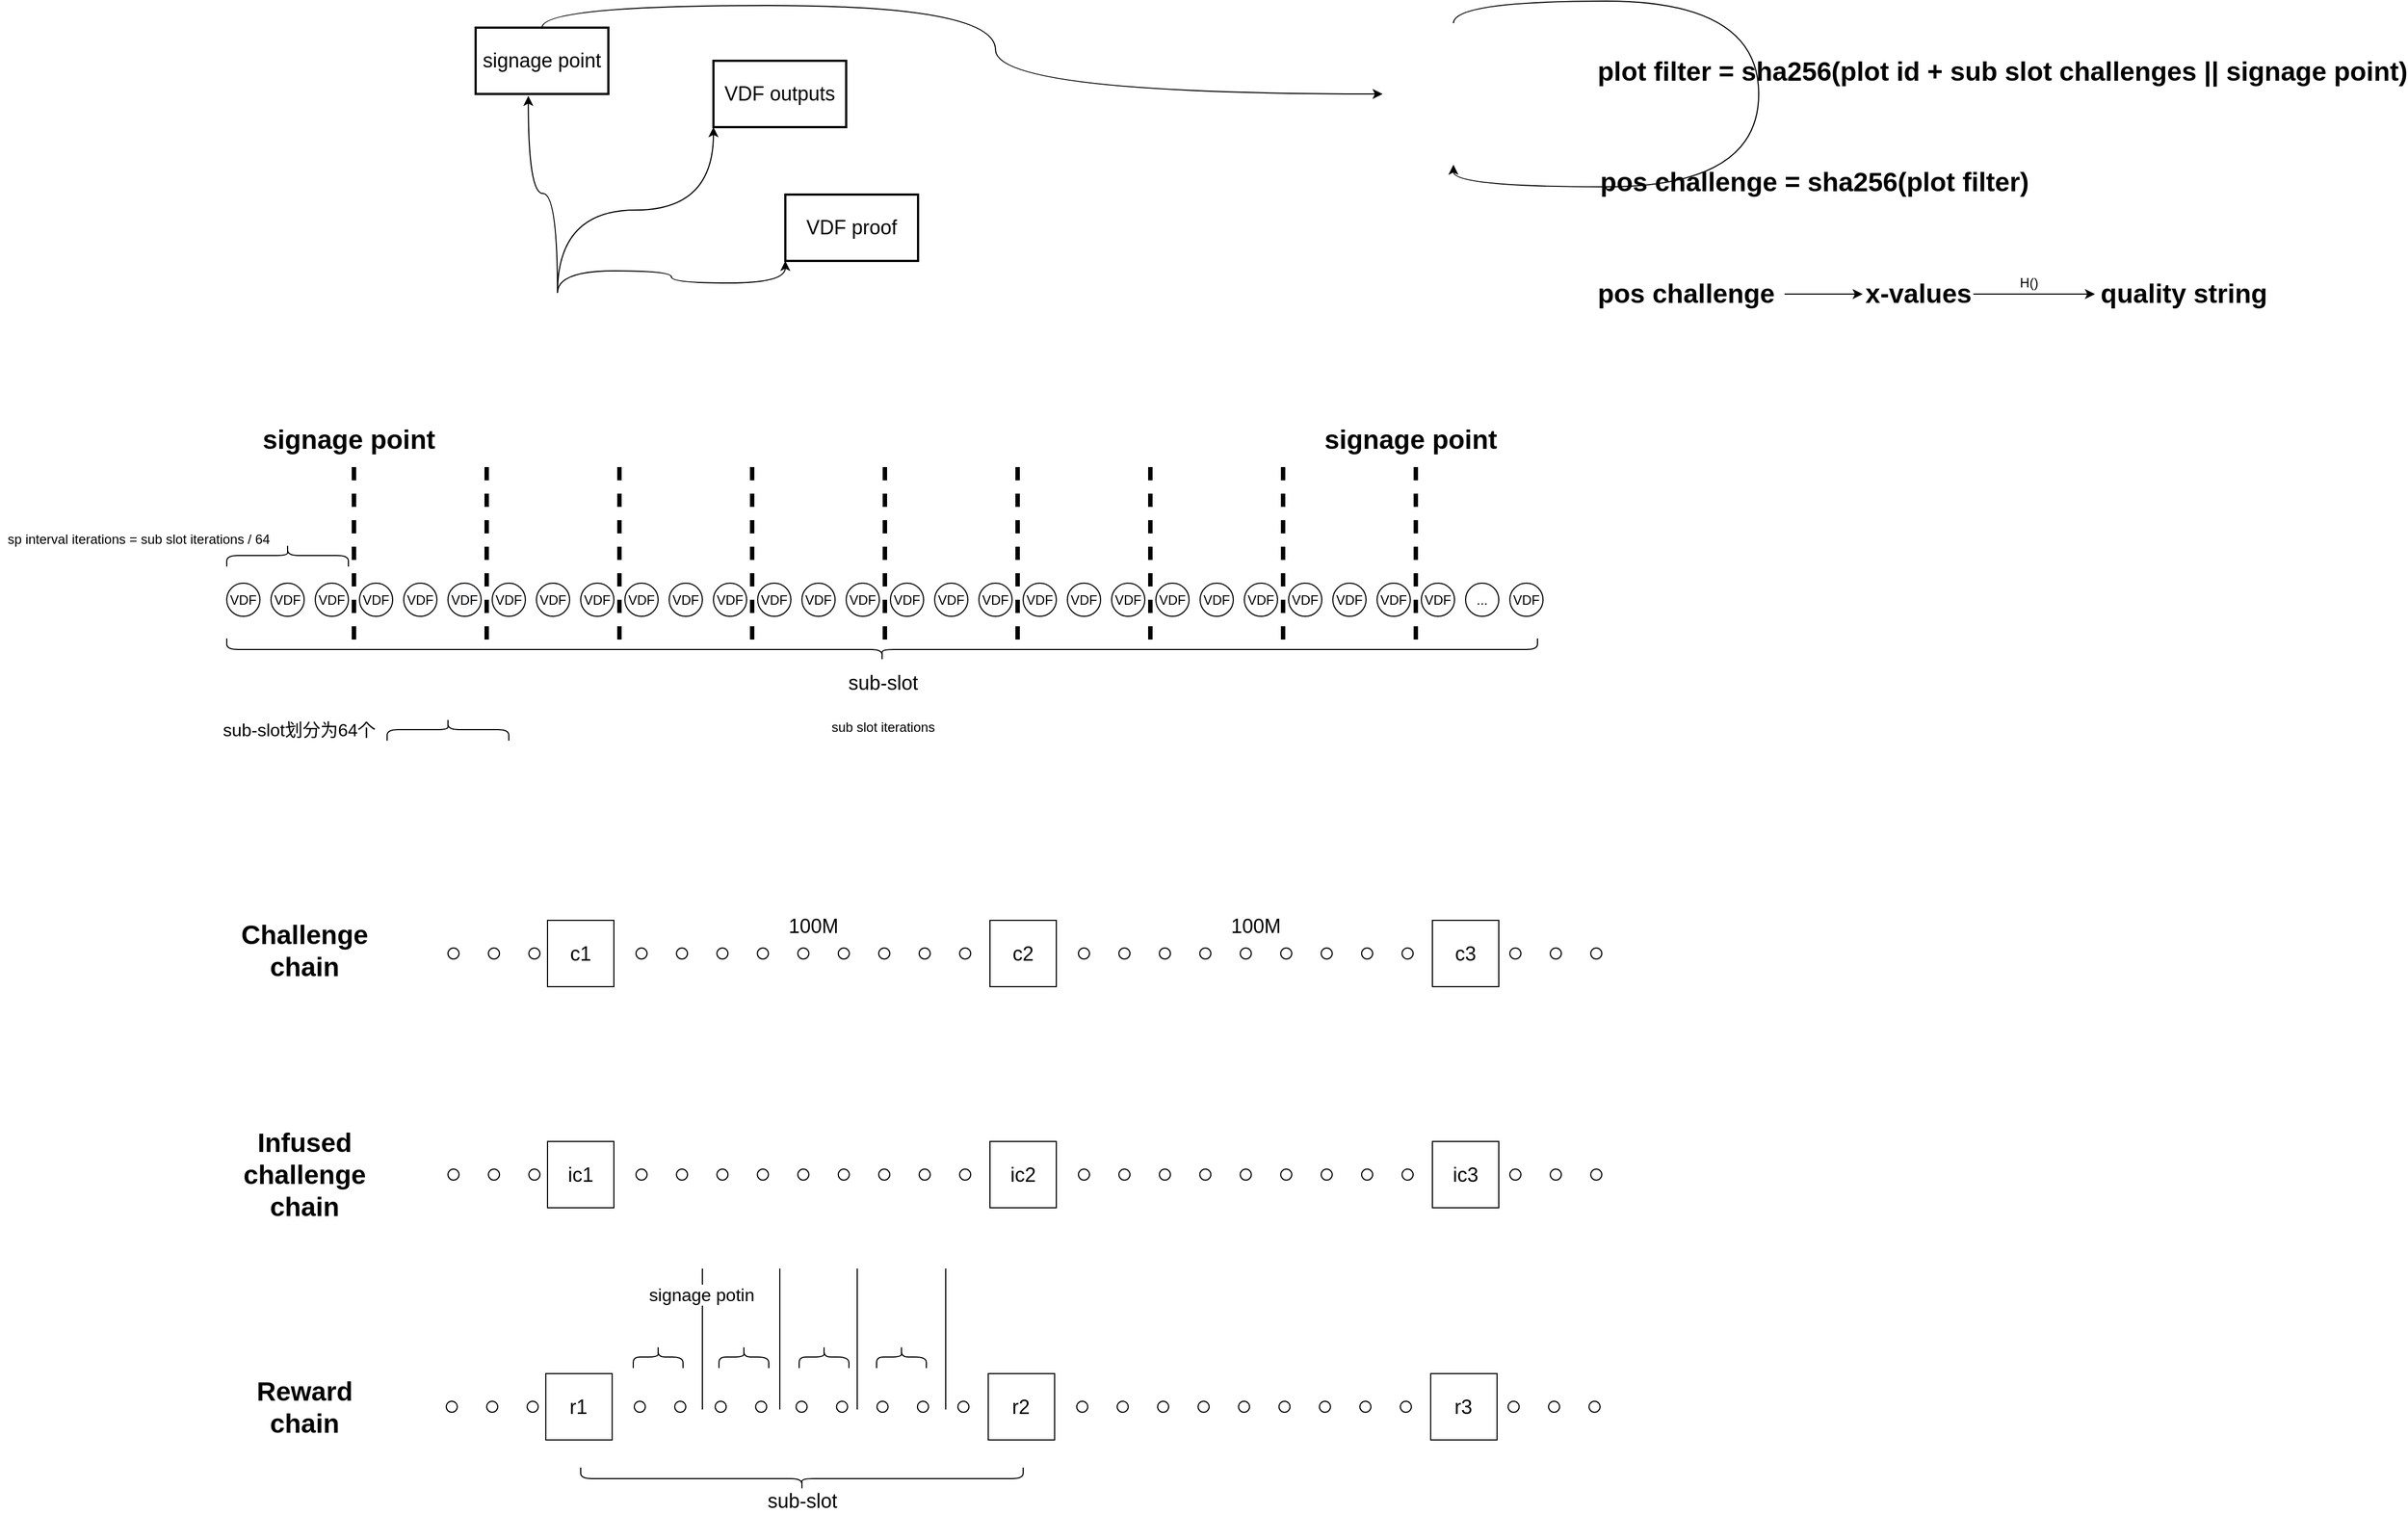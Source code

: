 <mxfile version="14.6.9" type="github">
  <diagram id="035lXdUgcAVy7hiELmCE" name="Page-1">
    <mxGraphModel dx="3082" dy="3180" grid="1" gridSize="10" guides="1" tooltips="1" connect="1" arrows="1" fold="1" page="1" pageScale="1" pageWidth="827" pageHeight="1169" math="1" shadow="0">
      <root>
        <mxCell id="0" />
        <mxCell id="1" parent="0" />
        <mxCell id="Hw3TztuoLMvqJDftlQ13-126" value="" style="group" vertex="1" connectable="0" parent="1">
          <mxGeometry x="-1045" y="-17.5" width="400" height="40" as="geometry" />
        </mxCell>
        <mxCell id="Hw3TztuoLMvqJDftlQ13-123" value="" style="shape=curlyBracket;whiteSpace=wrap;html=1;rounded=1;strokeWidth=1;rotation=-90;" vertex="1" parent="Hw3TztuoLMvqJDftlQ13-126">
          <mxGeometry x="190" y="-190" width="20" height="400" as="geometry" />
        </mxCell>
        <mxCell id="Hw3TztuoLMvqJDftlQ13-125" value="&lt;font style=&quot;font-size: 18px&quot;&gt;sub-slot&lt;/font&gt;" style="text;html=1;align=center;verticalAlign=middle;resizable=0;points=[];autosize=1;strokeColor=none;" vertex="1" parent="Hw3TztuoLMvqJDftlQ13-126">
          <mxGeometry x="160" y="20" width="80" height="20" as="geometry" />
        </mxCell>
        <mxCell id="Hw3TztuoLMvqJDftlQ13-127" value="" style="group" vertex="1" connectable="0" parent="1">
          <mxGeometry x="-1165" y="-517.5" width="1043.143" height="65" as="geometry" />
        </mxCell>
        <mxCell id="Hw3TztuoLMvqJDftlQ13-1" value="&lt;font style=&quot;font-size: 18px&quot;&gt;c1&lt;/font&gt;" style="rounded=0;whiteSpace=wrap;html=1;strokeWidth=1;" vertex="1" parent="Hw3TztuoLMvqJDftlQ13-127">
          <mxGeometry x="90" y="5" width="60" height="60" as="geometry" />
        </mxCell>
        <mxCell id="Hw3TztuoLMvqJDftlQ13-38" value="" style="group" vertex="1" connectable="0" parent="Hw3TztuoLMvqJDftlQ13-127">
          <mxGeometry x="170" y="30" width="320" height="10" as="geometry" />
        </mxCell>
        <mxCell id="Hw3TztuoLMvqJDftlQ13-2" value="" style="ellipse;whiteSpace=wrap;html=1;aspect=fixed;" vertex="1" parent="Hw3TztuoLMvqJDftlQ13-38">
          <mxGeometry width="10" height="10" as="geometry" />
        </mxCell>
        <mxCell id="Hw3TztuoLMvqJDftlQ13-29" value="" style="ellipse;whiteSpace=wrap;html=1;aspect=fixed;" vertex="1" parent="Hw3TztuoLMvqJDftlQ13-38">
          <mxGeometry x="36.571" width="10" height="10" as="geometry" />
        </mxCell>
        <mxCell id="Hw3TztuoLMvqJDftlQ13-30" value="" style="ellipse;whiteSpace=wrap;html=1;aspect=fixed;" vertex="1" parent="Hw3TztuoLMvqJDftlQ13-38">
          <mxGeometry x="73.143" width="10" height="10" as="geometry" />
        </mxCell>
        <mxCell id="Hw3TztuoLMvqJDftlQ13-31" value="" style="ellipse;whiteSpace=wrap;html=1;aspect=fixed;" vertex="1" parent="Hw3TztuoLMvqJDftlQ13-38">
          <mxGeometry x="109.714" width="10" height="10" as="geometry" />
        </mxCell>
        <mxCell id="Hw3TztuoLMvqJDftlQ13-32" value="" style="ellipse;whiteSpace=wrap;html=1;aspect=fixed;" vertex="1" parent="Hw3TztuoLMvqJDftlQ13-38">
          <mxGeometry x="146.286" width="10" height="10" as="geometry" />
        </mxCell>
        <mxCell id="Hw3TztuoLMvqJDftlQ13-33" value="" style="ellipse;whiteSpace=wrap;html=1;aspect=fixed;" vertex="1" parent="Hw3TztuoLMvqJDftlQ13-38">
          <mxGeometry x="182.857" width="10" height="10" as="geometry" />
        </mxCell>
        <mxCell id="Hw3TztuoLMvqJDftlQ13-34" value="" style="ellipse;whiteSpace=wrap;html=1;aspect=fixed;" vertex="1" parent="Hw3TztuoLMvqJDftlQ13-38">
          <mxGeometry x="219.429" width="10" height="10" as="geometry" />
        </mxCell>
        <mxCell id="Hw3TztuoLMvqJDftlQ13-35" value="" style="ellipse;whiteSpace=wrap;html=1;aspect=fixed;" vertex="1" parent="Hw3TztuoLMvqJDftlQ13-38">
          <mxGeometry x="256" width="10" height="10" as="geometry" />
        </mxCell>
        <mxCell id="Hw3TztuoLMvqJDftlQ13-36" value="" style="ellipse;whiteSpace=wrap;html=1;aspect=fixed;" vertex="1" parent="Hw3TztuoLMvqJDftlQ13-38">
          <mxGeometry x="292.571" width="10" height="10" as="geometry" />
        </mxCell>
        <mxCell id="Hw3TztuoLMvqJDftlQ13-39" value="&lt;font style=&quot;font-size: 18px&quot;&gt;c2&lt;/font&gt;" style="rounded=0;whiteSpace=wrap;html=1;strokeWidth=1;" vertex="1" parent="Hw3TztuoLMvqJDftlQ13-127">
          <mxGeometry x="490" y="5" width="60" height="60" as="geometry" />
        </mxCell>
        <mxCell id="Hw3TztuoLMvqJDftlQ13-41" value="&lt;font style=&quot;font-size: 18px&quot;&gt;100M&lt;/font&gt;" style="text;html=1;align=center;verticalAlign=middle;resizable=0;points=[];autosize=1;strokeColor=none;" vertex="1" parent="Hw3TztuoLMvqJDftlQ13-127">
          <mxGeometry x="300" width="60" height="20" as="geometry" />
        </mxCell>
        <mxCell id="Hw3TztuoLMvqJDftlQ13-42" value="" style="group" vertex="1" connectable="0" parent="Hw3TztuoLMvqJDftlQ13-127">
          <mxGeometry x="570" y="30" width="320" height="10" as="geometry" />
        </mxCell>
        <mxCell id="Hw3TztuoLMvqJDftlQ13-43" value="" style="ellipse;whiteSpace=wrap;html=1;aspect=fixed;" vertex="1" parent="Hw3TztuoLMvqJDftlQ13-42">
          <mxGeometry width="10" height="10" as="geometry" />
        </mxCell>
        <mxCell id="Hw3TztuoLMvqJDftlQ13-44" value="" style="ellipse;whiteSpace=wrap;html=1;aspect=fixed;" vertex="1" parent="Hw3TztuoLMvqJDftlQ13-42">
          <mxGeometry x="36.571" width="10" height="10" as="geometry" />
        </mxCell>
        <mxCell id="Hw3TztuoLMvqJDftlQ13-45" value="" style="ellipse;whiteSpace=wrap;html=1;aspect=fixed;" vertex="1" parent="Hw3TztuoLMvqJDftlQ13-42">
          <mxGeometry x="73.143" width="10" height="10" as="geometry" />
        </mxCell>
        <mxCell id="Hw3TztuoLMvqJDftlQ13-46" value="" style="ellipse;whiteSpace=wrap;html=1;aspect=fixed;" vertex="1" parent="Hw3TztuoLMvqJDftlQ13-42">
          <mxGeometry x="109.714" width="10" height="10" as="geometry" />
        </mxCell>
        <mxCell id="Hw3TztuoLMvqJDftlQ13-47" value="" style="ellipse;whiteSpace=wrap;html=1;aspect=fixed;" vertex="1" parent="Hw3TztuoLMvqJDftlQ13-42">
          <mxGeometry x="146.286" width="10" height="10" as="geometry" />
        </mxCell>
        <mxCell id="Hw3TztuoLMvqJDftlQ13-48" value="" style="ellipse;whiteSpace=wrap;html=1;aspect=fixed;" vertex="1" parent="Hw3TztuoLMvqJDftlQ13-42">
          <mxGeometry x="182.857" width="10" height="10" as="geometry" />
        </mxCell>
        <mxCell id="Hw3TztuoLMvqJDftlQ13-49" value="" style="ellipse;whiteSpace=wrap;html=1;aspect=fixed;" vertex="1" parent="Hw3TztuoLMvqJDftlQ13-42">
          <mxGeometry x="219.429" width="10" height="10" as="geometry" />
        </mxCell>
        <mxCell id="Hw3TztuoLMvqJDftlQ13-50" value="" style="ellipse;whiteSpace=wrap;html=1;aspect=fixed;" vertex="1" parent="Hw3TztuoLMvqJDftlQ13-42">
          <mxGeometry x="256" width="10" height="10" as="geometry" />
        </mxCell>
        <mxCell id="Hw3TztuoLMvqJDftlQ13-51" value="" style="ellipse;whiteSpace=wrap;html=1;aspect=fixed;" vertex="1" parent="Hw3TztuoLMvqJDftlQ13-42">
          <mxGeometry x="292.571" width="10" height="10" as="geometry" />
        </mxCell>
        <mxCell id="Hw3TztuoLMvqJDftlQ13-52" value="&lt;font style=&quot;font-size: 18px&quot;&gt;c3&lt;/font&gt;" style="rounded=0;whiteSpace=wrap;html=1;strokeWidth=1;" vertex="1" parent="Hw3TztuoLMvqJDftlQ13-127">
          <mxGeometry x="890" y="5" width="60" height="60" as="geometry" />
        </mxCell>
        <mxCell id="Hw3TztuoLMvqJDftlQ13-53" value="&lt;font style=&quot;font-size: 18px&quot;&gt;100M&lt;/font&gt;" style="text;html=1;align=center;verticalAlign=middle;resizable=0;points=[];autosize=1;strokeColor=none;" vertex="1" parent="Hw3TztuoLMvqJDftlQ13-127">
          <mxGeometry x="700" width="60" height="20" as="geometry" />
        </mxCell>
        <mxCell id="Hw3TztuoLMvqJDftlQ13-54" value="" style="ellipse;whiteSpace=wrap;html=1;aspect=fixed;" vertex="1" parent="Hw3TztuoLMvqJDftlQ13-127">
          <mxGeometry x="960" y="30" width="10" height="10" as="geometry" />
        </mxCell>
        <mxCell id="Hw3TztuoLMvqJDftlQ13-55" value="" style="ellipse;whiteSpace=wrap;html=1;aspect=fixed;" vertex="1" parent="Hw3TztuoLMvqJDftlQ13-127">
          <mxGeometry x="996.571" y="30" width="10" height="10" as="geometry" />
        </mxCell>
        <mxCell id="Hw3TztuoLMvqJDftlQ13-56" value="" style="ellipse;whiteSpace=wrap;html=1;aspect=fixed;" vertex="1" parent="Hw3TztuoLMvqJDftlQ13-127">
          <mxGeometry x="1033.143" y="30" width="10" height="10" as="geometry" />
        </mxCell>
        <mxCell id="Hw3TztuoLMvqJDftlQ13-57" value="" style="ellipse;whiteSpace=wrap;html=1;aspect=fixed;" vertex="1" parent="Hw3TztuoLMvqJDftlQ13-127">
          <mxGeometry y="30" width="10" height="10" as="geometry" />
        </mxCell>
        <mxCell id="Hw3TztuoLMvqJDftlQ13-58" value="" style="ellipse;whiteSpace=wrap;html=1;aspect=fixed;" vertex="1" parent="Hw3TztuoLMvqJDftlQ13-127">
          <mxGeometry x="36.571" y="30" width="10" height="10" as="geometry" />
        </mxCell>
        <mxCell id="Hw3TztuoLMvqJDftlQ13-59" value="" style="ellipse;whiteSpace=wrap;html=1;aspect=fixed;" vertex="1" parent="Hw3TztuoLMvqJDftlQ13-127">
          <mxGeometry x="73.143" y="30" width="10" height="10" as="geometry" />
        </mxCell>
        <mxCell id="Hw3TztuoLMvqJDftlQ13-128" value="" style="group" vertex="1" connectable="0" parent="1">
          <mxGeometry x="-1165" y="-312.5" width="1043.143" height="60" as="geometry" />
        </mxCell>
        <mxCell id="Hw3TztuoLMvqJDftlQ13-60" value="&lt;font style=&quot;font-size: 18px&quot;&gt;ic1&lt;/font&gt;" style="rounded=0;whiteSpace=wrap;html=1;strokeWidth=1;" vertex="1" parent="Hw3TztuoLMvqJDftlQ13-128">
          <mxGeometry x="90" width="60" height="60" as="geometry" />
        </mxCell>
        <mxCell id="Hw3TztuoLMvqJDftlQ13-61" value="" style="group" vertex="1" connectable="0" parent="Hw3TztuoLMvqJDftlQ13-128">
          <mxGeometry x="170" y="25" width="320" height="10" as="geometry" />
        </mxCell>
        <mxCell id="Hw3TztuoLMvqJDftlQ13-62" value="" style="ellipse;whiteSpace=wrap;html=1;aspect=fixed;" vertex="1" parent="Hw3TztuoLMvqJDftlQ13-61">
          <mxGeometry width="10" height="10" as="geometry" />
        </mxCell>
        <mxCell id="Hw3TztuoLMvqJDftlQ13-63" value="" style="ellipse;whiteSpace=wrap;html=1;aspect=fixed;" vertex="1" parent="Hw3TztuoLMvqJDftlQ13-61">
          <mxGeometry x="36.571" width="10" height="10" as="geometry" />
        </mxCell>
        <mxCell id="Hw3TztuoLMvqJDftlQ13-64" value="" style="ellipse;whiteSpace=wrap;html=1;aspect=fixed;" vertex="1" parent="Hw3TztuoLMvqJDftlQ13-61">
          <mxGeometry x="73.143" width="10" height="10" as="geometry" />
        </mxCell>
        <mxCell id="Hw3TztuoLMvqJDftlQ13-65" value="" style="ellipse;whiteSpace=wrap;html=1;aspect=fixed;" vertex="1" parent="Hw3TztuoLMvqJDftlQ13-61">
          <mxGeometry x="109.714" width="10" height="10" as="geometry" />
        </mxCell>
        <mxCell id="Hw3TztuoLMvqJDftlQ13-66" value="" style="ellipse;whiteSpace=wrap;html=1;aspect=fixed;" vertex="1" parent="Hw3TztuoLMvqJDftlQ13-61">
          <mxGeometry x="146.286" width="10" height="10" as="geometry" />
        </mxCell>
        <mxCell id="Hw3TztuoLMvqJDftlQ13-67" value="" style="ellipse;whiteSpace=wrap;html=1;aspect=fixed;" vertex="1" parent="Hw3TztuoLMvqJDftlQ13-61">
          <mxGeometry x="182.857" width="10" height="10" as="geometry" />
        </mxCell>
        <mxCell id="Hw3TztuoLMvqJDftlQ13-68" value="" style="ellipse;whiteSpace=wrap;html=1;aspect=fixed;" vertex="1" parent="Hw3TztuoLMvqJDftlQ13-61">
          <mxGeometry x="219.429" width="10" height="10" as="geometry" />
        </mxCell>
        <mxCell id="Hw3TztuoLMvqJDftlQ13-69" value="" style="ellipse;whiteSpace=wrap;html=1;aspect=fixed;" vertex="1" parent="Hw3TztuoLMvqJDftlQ13-61">
          <mxGeometry x="256" width="10" height="10" as="geometry" />
        </mxCell>
        <mxCell id="Hw3TztuoLMvqJDftlQ13-70" value="" style="ellipse;whiteSpace=wrap;html=1;aspect=fixed;" vertex="1" parent="Hw3TztuoLMvqJDftlQ13-61">
          <mxGeometry x="292.571" width="10" height="10" as="geometry" />
        </mxCell>
        <mxCell id="Hw3TztuoLMvqJDftlQ13-71" value="&lt;font style=&quot;font-size: 18px&quot;&gt;ic2&lt;/font&gt;" style="rounded=0;whiteSpace=wrap;html=1;strokeWidth=1;" vertex="1" parent="Hw3TztuoLMvqJDftlQ13-128">
          <mxGeometry x="490" width="60" height="60" as="geometry" />
        </mxCell>
        <mxCell id="Hw3TztuoLMvqJDftlQ13-73" value="" style="group" vertex="1" connectable="0" parent="Hw3TztuoLMvqJDftlQ13-128">
          <mxGeometry x="570" y="25" width="320" height="10" as="geometry" />
        </mxCell>
        <mxCell id="Hw3TztuoLMvqJDftlQ13-74" value="" style="ellipse;whiteSpace=wrap;html=1;aspect=fixed;" vertex="1" parent="Hw3TztuoLMvqJDftlQ13-73">
          <mxGeometry width="10" height="10" as="geometry" />
        </mxCell>
        <mxCell id="Hw3TztuoLMvqJDftlQ13-75" value="" style="ellipse;whiteSpace=wrap;html=1;aspect=fixed;" vertex="1" parent="Hw3TztuoLMvqJDftlQ13-73">
          <mxGeometry x="36.571" width="10" height="10" as="geometry" />
        </mxCell>
        <mxCell id="Hw3TztuoLMvqJDftlQ13-76" value="" style="ellipse;whiteSpace=wrap;html=1;aspect=fixed;" vertex="1" parent="Hw3TztuoLMvqJDftlQ13-73">
          <mxGeometry x="73.143" width="10" height="10" as="geometry" />
        </mxCell>
        <mxCell id="Hw3TztuoLMvqJDftlQ13-77" value="" style="ellipse;whiteSpace=wrap;html=1;aspect=fixed;" vertex="1" parent="Hw3TztuoLMvqJDftlQ13-73">
          <mxGeometry x="109.714" width="10" height="10" as="geometry" />
        </mxCell>
        <mxCell id="Hw3TztuoLMvqJDftlQ13-78" value="" style="ellipse;whiteSpace=wrap;html=1;aspect=fixed;" vertex="1" parent="Hw3TztuoLMvqJDftlQ13-73">
          <mxGeometry x="146.286" width="10" height="10" as="geometry" />
        </mxCell>
        <mxCell id="Hw3TztuoLMvqJDftlQ13-79" value="" style="ellipse;whiteSpace=wrap;html=1;aspect=fixed;" vertex="1" parent="Hw3TztuoLMvqJDftlQ13-73">
          <mxGeometry x="182.857" width="10" height="10" as="geometry" />
        </mxCell>
        <mxCell id="Hw3TztuoLMvqJDftlQ13-80" value="" style="ellipse;whiteSpace=wrap;html=1;aspect=fixed;" vertex="1" parent="Hw3TztuoLMvqJDftlQ13-73">
          <mxGeometry x="219.429" width="10" height="10" as="geometry" />
        </mxCell>
        <mxCell id="Hw3TztuoLMvqJDftlQ13-81" value="" style="ellipse;whiteSpace=wrap;html=1;aspect=fixed;" vertex="1" parent="Hw3TztuoLMvqJDftlQ13-73">
          <mxGeometry x="256" width="10" height="10" as="geometry" />
        </mxCell>
        <mxCell id="Hw3TztuoLMvqJDftlQ13-82" value="" style="ellipse;whiteSpace=wrap;html=1;aspect=fixed;" vertex="1" parent="Hw3TztuoLMvqJDftlQ13-73">
          <mxGeometry x="292.571" width="10" height="10" as="geometry" />
        </mxCell>
        <mxCell id="Hw3TztuoLMvqJDftlQ13-83" value="&lt;font style=&quot;font-size: 18px&quot;&gt;ic3&lt;/font&gt;" style="rounded=0;whiteSpace=wrap;html=1;strokeWidth=1;" vertex="1" parent="Hw3TztuoLMvqJDftlQ13-128">
          <mxGeometry x="890" width="60" height="60" as="geometry" />
        </mxCell>
        <mxCell id="Hw3TztuoLMvqJDftlQ13-85" value="" style="ellipse;whiteSpace=wrap;html=1;aspect=fixed;" vertex="1" parent="Hw3TztuoLMvqJDftlQ13-128">
          <mxGeometry x="960" y="25" width="10" height="10" as="geometry" />
        </mxCell>
        <mxCell id="Hw3TztuoLMvqJDftlQ13-86" value="" style="ellipse;whiteSpace=wrap;html=1;aspect=fixed;" vertex="1" parent="Hw3TztuoLMvqJDftlQ13-128">
          <mxGeometry x="996.571" y="25" width="10" height="10" as="geometry" />
        </mxCell>
        <mxCell id="Hw3TztuoLMvqJDftlQ13-87" value="" style="ellipse;whiteSpace=wrap;html=1;aspect=fixed;" vertex="1" parent="Hw3TztuoLMvqJDftlQ13-128">
          <mxGeometry x="1033.143" y="25" width="10" height="10" as="geometry" />
        </mxCell>
        <mxCell id="Hw3TztuoLMvqJDftlQ13-88" value="" style="ellipse;whiteSpace=wrap;html=1;aspect=fixed;" vertex="1" parent="Hw3TztuoLMvqJDftlQ13-128">
          <mxGeometry y="25" width="10" height="10" as="geometry" />
        </mxCell>
        <mxCell id="Hw3TztuoLMvqJDftlQ13-89" value="" style="ellipse;whiteSpace=wrap;html=1;aspect=fixed;" vertex="1" parent="Hw3TztuoLMvqJDftlQ13-128">
          <mxGeometry x="36.571" y="25" width="10" height="10" as="geometry" />
        </mxCell>
        <mxCell id="Hw3TztuoLMvqJDftlQ13-90" value="" style="ellipse;whiteSpace=wrap;html=1;aspect=fixed;" vertex="1" parent="Hw3TztuoLMvqJDftlQ13-128">
          <mxGeometry x="73.143" y="25" width="10" height="10" as="geometry" />
        </mxCell>
        <mxCell id="Hw3TztuoLMvqJDftlQ13-129" value="" style="group" vertex="1" connectable="0" parent="1">
          <mxGeometry x="-1166.57" y="-102.5" width="1043.143" height="60" as="geometry" />
        </mxCell>
        <mxCell id="Hw3TztuoLMvqJDftlQ13-91" value="&lt;font style=&quot;font-size: 18px&quot;&gt;r1&lt;/font&gt;" style="rounded=0;whiteSpace=wrap;html=1;strokeWidth=1;" vertex="1" parent="Hw3TztuoLMvqJDftlQ13-129">
          <mxGeometry x="90" width="60" height="60" as="geometry" />
        </mxCell>
        <mxCell id="Hw3TztuoLMvqJDftlQ13-92" value="" style="group" vertex="1" connectable="0" parent="Hw3TztuoLMvqJDftlQ13-129">
          <mxGeometry x="170" y="25" width="320" height="10" as="geometry" />
        </mxCell>
        <mxCell id="Hw3TztuoLMvqJDftlQ13-93" value="" style="ellipse;whiteSpace=wrap;html=1;aspect=fixed;" vertex="1" parent="Hw3TztuoLMvqJDftlQ13-92">
          <mxGeometry width="10" height="10" as="geometry" />
        </mxCell>
        <mxCell id="Hw3TztuoLMvqJDftlQ13-94" value="" style="ellipse;whiteSpace=wrap;html=1;aspect=fixed;" vertex="1" parent="Hw3TztuoLMvqJDftlQ13-92">
          <mxGeometry x="36.571" width="10" height="10" as="geometry" />
        </mxCell>
        <mxCell id="Hw3TztuoLMvqJDftlQ13-95" value="" style="ellipse;whiteSpace=wrap;html=1;aspect=fixed;" vertex="1" parent="Hw3TztuoLMvqJDftlQ13-92">
          <mxGeometry x="73.143" width="10" height="10" as="geometry" />
        </mxCell>
        <mxCell id="Hw3TztuoLMvqJDftlQ13-96" value="" style="ellipse;whiteSpace=wrap;html=1;aspect=fixed;" vertex="1" parent="Hw3TztuoLMvqJDftlQ13-92">
          <mxGeometry x="109.714" width="10" height="10" as="geometry" />
        </mxCell>
        <mxCell id="Hw3TztuoLMvqJDftlQ13-97" value="" style="ellipse;whiteSpace=wrap;html=1;aspect=fixed;" vertex="1" parent="Hw3TztuoLMvqJDftlQ13-92">
          <mxGeometry x="146.286" width="10" height="10" as="geometry" />
        </mxCell>
        <mxCell id="Hw3TztuoLMvqJDftlQ13-98" value="" style="ellipse;whiteSpace=wrap;html=1;aspect=fixed;" vertex="1" parent="Hw3TztuoLMvqJDftlQ13-92">
          <mxGeometry x="182.857" width="10" height="10" as="geometry" />
        </mxCell>
        <mxCell id="Hw3TztuoLMvqJDftlQ13-99" value="" style="ellipse;whiteSpace=wrap;html=1;aspect=fixed;" vertex="1" parent="Hw3TztuoLMvqJDftlQ13-92">
          <mxGeometry x="219.429" width="10" height="10" as="geometry" />
        </mxCell>
        <mxCell id="Hw3TztuoLMvqJDftlQ13-100" value="" style="ellipse;whiteSpace=wrap;html=1;aspect=fixed;" vertex="1" parent="Hw3TztuoLMvqJDftlQ13-92">
          <mxGeometry x="256" width="10" height="10" as="geometry" />
        </mxCell>
        <mxCell id="Hw3TztuoLMvqJDftlQ13-101" value="" style="ellipse;whiteSpace=wrap;html=1;aspect=fixed;" vertex="1" parent="Hw3TztuoLMvqJDftlQ13-92">
          <mxGeometry x="292.571" width="10" height="10" as="geometry" />
        </mxCell>
        <mxCell id="Hw3TztuoLMvqJDftlQ13-102" value="&lt;font style=&quot;font-size: 18px&quot;&gt;r2&lt;/font&gt;" style="rounded=0;whiteSpace=wrap;html=1;strokeWidth=1;" vertex="1" parent="Hw3TztuoLMvqJDftlQ13-129">
          <mxGeometry x="490" width="60" height="60" as="geometry" />
        </mxCell>
        <mxCell id="Hw3TztuoLMvqJDftlQ13-104" value="" style="group" vertex="1" connectable="0" parent="Hw3TztuoLMvqJDftlQ13-129">
          <mxGeometry x="570" y="25" width="320" height="10" as="geometry" />
        </mxCell>
        <mxCell id="Hw3TztuoLMvqJDftlQ13-105" value="" style="ellipse;whiteSpace=wrap;html=1;aspect=fixed;" vertex="1" parent="Hw3TztuoLMvqJDftlQ13-104">
          <mxGeometry width="10" height="10" as="geometry" />
        </mxCell>
        <mxCell id="Hw3TztuoLMvqJDftlQ13-106" value="" style="ellipse;whiteSpace=wrap;html=1;aspect=fixed;" vertex="1" parent="Hw3TztuoLMvqJDftlQ13-104">
          <mxGeometry x="36.571" width="10" height="10" as="geometry" />
        </mxCell>
        <mxCell id="Hw3TztuoLMvqJDftlQ13-107" value="" style="ellipse;whiteSpace=wrap;html=1;aspect=fixed;" vertex="1" parent="Hw3TztuoLMvqJDftlQ13-104">
          <mxGeometry x="73.143" width="10" height="10" as="geometry" />
        </mxCell>
        <mxCell id="Hw3TztuoLMvqJDftlQ13-108" value="" style="ellipse;whiteSpace=wrap;html=1;aspect=fixed;" vertex="1" parent="Hw3TztuoLMvqJDftlQ13-104">
          <mxGeometry x="109.714" width="10" height="10" as="geometry" />
        </mxCell>
        <mxCell id="Hw3TztuoLMvqJDftlQ13-109" value="" style="ellipse;whiteSpace=wrap;html=1;aspect=fixed;" vertex="1" parent="Hw3TztuoLMvqJDftlQ13-104">
          <mxGeometry x="146.286" width="10" height="10" as="geometry" />
        </mxCell>
        <mxCell id="Hw3TztuoLMvqJDftlQ13-110" value="" style="ellipse;whiteSpace=wrap;html=1;aspect=fixed;" vertex="1" parent="Hw3TztuoLMvqJDftlQ13-104">
          <mxGeometry x="182.857" width="10" height="10" as="geometry" />
        </mxCell>
        <mxCell id="Hw3TztuoLMvqJDftlQ13-111" value="" style="ellipse;whiteSpace=wrap;html=1;aspect=fixed;" vertex="1" parent="Hw3TztuoLMvqJDftlQ13-104">
          <mxGeometry x="219.429" width="10" height="10" as="geometry" />
        </mxCell>
        <mxCell id="Hw3TztuoLMvqJDftlQ13-112" value="" style="ellipse;whiteSpace=wrap;html=1;aspect=fixed;" vertex="1" parent="Hw3TztuoLMvqJDftlQ13-104">
          <mxGeometry x="256" width="10" height="10" as="geometry" />
        </mxCell>
        <mxCell id="Hw3TztuoLMvqJDftlQ13-113" value="" style="ellipse;whiteSpace=wrap;html=1;aspect=fixed;" vertex="1" parent="Hw3TztuoLMvqJDftlQ13-104">
          <mxGeometry x="292.571" width="10" height="10" as="geometry" />
        </mxCell>
        <mxCell id="Hw3TztuoLMvqJDftlQ13-114" value="&lt;font style=&quot;font-size: 18px&quot;&gt;r3&lt;/font&gt;" style="rounded=0;whiteSpace=wrap;html=1;strokeWidth=1;" vertex="1" parent="Hw3TztuoLMvqJDftlQ13-129">
          <mxGeometry x="890" width="60" height="60" as="geometry" />
        </mxCell>
        <mxCell id="Hw3TztuoLMvqJDftlQ13-116" value="" style="ellipse;whiteSpace=wrap;html=1;aspect=fixed;" vertex="1" parent="Hw3TztuoLMvqJDftlQ13-129">
          <mxGeometry x="960" y="25" width="10" height="10" as="geometry" />
        </mxCell>
        <mxCell id="Hw3TztuoLMvqJDftlQ13-117" value="" style="ellipse;whiteSpace=wrap;html=1;aspect=fixed;" vertex="1" parent="Hw3TztuoLMvqJDftlQ13-129">
          <mxGeometry x="996.571" y="25" width="10" height="10" as="geometry" />
        </mxCell>
        <mxCell id="Hw3TztuoLMvqJDftlQ13-118" value="" style="ellipse;whiteSpace=wrap;html=1;aspect=fixed;" vertex="1" parent="Hw3TztuoLMvqJDftlQ13-129">
          <mxGeometry x="1033.143" y="25" width="10" height="10" as="geometry" />
        </mxCell>
        <mxCell id="Hw3TztuoLMvqJDftlQ13-119" value="" style="ellipse;whiteSpace=wrap;html=1;aspect=fixed;" vertex="1" parent="Hw3TztuoLMvqJDftlQ13-129">
          <mxGeometry y="25" width="10" height="10" as="geometry" />
        </mxCell>
        <mxCell id="Hw3TztuoLMvqJDftlQ13-120" value="" style="ellipse;whiteSpace=wrap;html=1;aspect=fixed;" vertex="1" parent="Hw3TztuoLMvqJDftlQ13-129">
          <mxGeometry x="36.571" y="25" width="10" height="10" as="geometry" />
        </mxCell>
        <mxCell id="Hw3TztuoLMvqJDftlQ13-121" value="" style="ellipse;whiteSpace=wrap;html=1;aspect=fixed;" vertex="1" parent="Hw3TztuoLMvqJDftlQ13-129">
          <mxGeometry x="73.143" y="25" width="10" height="10" as="geometry" />
        </mxCell>
        <mxCell id="Hw3TztuoLMvqJDftlQ13-133" value="Challenge&lt;br&gt;chain" style="text;strokeColor=none;fillColor=none;html=1;fontSize=24;fontStyle=1;verticalAlign=middle;align=center;" vertex="1" parent="1">
          <mxGeometry x="-1345" y="-505" width="100" height="40" as="geometry" />
        </mxCell>
        <mxCell id="Hw3TztuoLMvqJDftlQ13-134" value="Infused &lt;br&gt;challenge&lt;br&gt;chain" style="text;strokeColor=none;fillColor=none;html=1;fontSize=24;fontStyle=1;verticalAlign=middle;align=center;" vertex="1" parent="1">
          <mxGeometry x="-1345" y="-302.5" width="100" height="40" as="geometry" />
        </mxCell>
        <mxCell id="Hw3TztuoLMvqJDftlQ13-135" value="Reward&lt;br&gt;chain" style="text;strokeColor=none;fillColor=none;html=1;fontSize=24;fontStyle=1;verticalAlign=middle;align=center;" vertex="1" parent="1">
          <mxGeometry x="-1345" y="-92.5" width="100" height="40" as="geometry" />
        </mxCell>
        <mxCell id="Hw3TztuoLMvqJDftlQ13-136" value="" style="shape=curlyBracket;whiteSpace=wrap;html=1;rounded=1;strokeWidth=1;rotation=90;" vertex="1" parent="1">
          <mxGeometry x="-985" y="-140" width="20" height="45" as="geometry" />
        </mxCell>
        <mxCell id="Hw3TztuoLMvqJDftlQ13-137" value="" style="shape=curlyBracket;whiteSpace=wrap;html=1;rounded=1;strokeWidth=1;rotation=90;" vertex="1" parent="1">
          <mxGeometry x="-907.5" y="-140" width="20" height="45" as="geometry" />
        </mxCell>
        <mxCell id="Hw3TztuoLMvqJDftlQ13-139" value="" style="shape=curlyBracket;whiteSpace=wrap;html=1;rounded=1;strokeWidth=1;rotation=90;" vertex="1" parent="1">
          <mxGeometry x="-835" y="-140" width="20" height="45" as="geometry" />
        </mxCell>
        <mxCell id="Hw3TztuoLMvqJDftlQ13-140" value="" style="shape=curlyBracket;whiteSpace=wrap;html=1;rounded=1;strokeWidth=1;rotation=90;" vertex="1" parent="1">
          <mxGeometry x="-765" y="-140" width="20" height="45" as="geometry" />
        </mxCell>
        <mxCell id="Hw3TztuoLMvqJDftlQ13-141" value="" style="endArrow=none;html=1;" edge="1" parent="1">
          <mxGeometry width="50" height="50" relative="1" as="geometry">
            <mxPoint x="-935" y="-70" as="sourcePoint" />
            <mxPoint x="-935" y="-197.5" as="targetPoint" />
          </mxGeometry>
        </mxCell>
        <mxCell id="Hw3TztuoLMvqJDftlQ13-145" value="&lt;font style=&quot;font-size: 16px&quot;&gt;signage potin&lt;/font&gt;" style="edgeLabel;html=1;align=center;verticalAlign=middle;resizable=0;points=[];" vertex="1" connectable="0" parent="Hw3TztuoLMvqJDftlQ13-141">
          <mxGeometry x="0.639" y="2" relative="1" as="geometry">
            <mxPoint x="1" as="offset" />
          </mxGeometry>
        </mxCell>
        <mxCell id="Hw3TztuoLMvqJDftlQ13-142" value="" style="endArrow=none;html=1;" edge="1" parent="1">
          <mxGeometry width="50" height="50" relative="1" as="geometry">
            <mxPoint x="-865" y="-70" as="sourcePoint" />
            <mxPoint x="-865" y="-197.5" as="targetPoint" />
          </mxGeometry>
        </mxCell>
        <mxCell id="Hw3TztuoLMvqJDftlQ13-143" value="" style="endArrow=none;html=1;" edge="1" parent="1">
          <mxGeometry width="50" height="50" relative="1" as="geometry">
            <mxPoint x="-795" y="-70" as="sourcePoint" />
            <mxPoint x="-795" y="-197.5" as="targetPoint" />
          </mxGeometry>
        </mxCell>
        <mxCell id="Hw3TztuoLMvqJDftlQ13-144" value="" style="endArrow=none;html=1;" edge="1" parent="1">
          <mxGeometry width="50" height="50" relative="1" as="geometry">
            <mxPoint x="-715" y="-70" as="sourcePoint" />
            <mxPoint x="-715" y="-197.5" as="targetPoint" />
          </mxGeometry>
        </mxCell>
        <mxCell id="Hw3TztuoLMvqJDftlQ13-146" value="VDF" style="ellipse;whiteSpace=wrap;html=1;aspect=fixed;strokeWidth=1;" vertex="1" parent="1">
          <mxGeometry x="-1365" y="-817.5" width="30" height="30" as="geometry" />
        </mxCell>
        <mxCell id="Hw3TztuoLMvqJDftlQ13-150" value="&lt;span&gt;VDF&lt;/span&gt;" style="ellipse;whiteSpace=wrap;html=1;aspect=fixed;strokeWidth=1;" vertex="1" parent="1">
          <mxGeometry x="-1325" y="-817.5" width="30" height="30" as="geometry" />
        </mxCell>
        <mxCell id="Hw3TztuoLMvqJDftlQ13-151" value="&lt;span&gt;VDF&lt;/span&gt;" style="ellipse;whiteSpace=wrap;html=1;aspect=fixed;strokeWidth=1;" vertex="1" parent="1">
          <mxGeometry x="-1285" y="-817.5" width="30" height="30" as="geometry" />
        </mxCell>
        <mxCell id="Hw3TztuoLMvqJDftlQ13-152" value="&lt;span&gt;VDF&lt;/span&gt;" style="ellipse;whiteSpace=wrap;html=1;aspect=fixed;strokeWidth=1;" vertex="1" parent="1">
          <mxGeometry x="-1245" y="-817.5" width="30" height="30" as="geometry" />
        </mxCell>
        <mxCell id="Hw3TztuoLMvqJDftlQ13-153" value="&lt;span&gt;VDF&lt;/span&gt;" style="ellipse;whiteSpace=wrap;html=1;aspect=fixed;strokeWidth=1;" vertex="1" parent="1">
          <mxGeometry x="-1205" y="-817.5" width="30" height="30" as="geometry" />
        </mxCell>
        <mxCell id="Hw3TztuoLMvqJDftlQ13-154" value="&lt;meta charset=&quot;utf-8&quot;&gt;&lt;span style=&quot;color: rgb(0, 0, 0); font-family: helvetica; font-size: 12px; font-style: normal; font-weight: 400; letter-spacing: normal; text-align: center; text-indent: 0px; text-transform: none; word-spacing: 0px; background-color: rgb(248, 249, 250); display: inline; float: none;&quot;&gt;VDF&lt;/span&gt;" style="ellipse;whiteSpace=wrap;html=1;aspect=fixed;strokeWidth=1;" vertex="1" parent="1">
          <mxGeometry x="-1165" y="-817.5" width="30" height="30" as="geometry" />
        </mxCell>
        <mxCell id="Hw3TztuoLMvqJDftlQ13-155" value="&lt;span&gt;VDF&lt;/span&gt;" style="ellipse;whiteSpace=wrap;html=1;aspect=fixed;strokeWidth=1;" vertex="1" parent="1">
          <mxGeometry x="-1125" y="-817.5" width="30" height="30" as="geometry" />
        </mxCell>
        <mxCell id="Hw3TztuoLMvqJDftlQ13-156" value="&lt;span&gt;VDF&lt;/span&gt;" style="ellipse;whiteSpace=wrap;html=1;aspect=fixed;strokeWidth=1;" vertex="1" parent="1">
          <mxGeometry x="-1085" y="-817.5" width="30" height="30" as="geometry" />
        </mxCell>
        <mxCell id="Hw3TztuoLMvqJDftlQ13-157" value="&lt;span&gt;VDF&lt;/span&gt;" style="ellipse;whiteSpace=wrap;html=1;aspect=fixed;strokeWidth=1;" vertex="1" parent="1">
          <mxGeometry x="-1045" y="-817.5" width="30" height="30" as="geometry" />
        </mxCell>
        <mxCell id="Hw3TztuoLMvqJDftlQ13-158" value="&lt;span&gt;VDF&lt;/span&gt;" style="ellipse;whiteSpace=wrap;html=1;aspect=fixed;strokeWidth=1;" vertex="1" parent="1">
          <mxGeometry x="-1005" y="-817.5" width="30" height="30" as="geometry" />
        </mxCell>
        <mxCell id="Hw3TztuoLMvqJDftlQ13-159" value="&lt;span&gt;VDF&lt;/span&gt;" style="ellipse;whiteSpace=wrap;html=1;aspect=fixed;strokeWidth=1;" vertex="1" parent="1">
          <mxGeometry x="-965" y="-817.5" width="30" height="30" as="geometry" />
        </mxCell>
        <mxCell id="Hw3TztuoLMvqJDftlQ13-160" value="&lt;span&gt;VDF&lt;/span&gt;" style="ellipse;whiteSpace=wrap;html=1;aspect=fixed;strokeWidth=1;" vertex="1" parent="1">
          <mxGeometry x="-925" y="-817.5" width="30" height="30" as="geometry" />
        </mxCell>
        <mxCell id="Hw3TztuoLMvqJDftlQ13-161" value="&lt;span&gt;VDF&lt;/span&gt;" style="ellipse;whiteSpace=wrap;html=1;aspect=fixed;strokeWidth=1;" vertex="1" parent="1">
          <mxGeometry x="-885" y="-817.5" width="30" height="30" as="geometry" />
        </mxCell>
        <mxCell id="Hw3TztuoLMvqJDftlQ13-162" value="&lt;span&gt;VDF&lt;/span&gt;" style="ellipse;whiteSpace=wrap;html=1;aspect=fixed;strokeWidth=1;" vertex="1" parent="1">
          <mxGeometry x="-845" y="-817.5" width="30" height="30" as="geometry" />
        </mxCell>
        <mxCell id="Hw3TztuoLMvqJDftlQ13-163" value="&lt;span&gt;VDF&lt;/span&gt;" style="ellipse;whiteSpace=wrap;html=1;aspect=fixed;strokeWidth=1;" vertex="1" parent="1">
          <mxGeometry x="-805" y="-817.5" width="30" height="30" as="geometry" />
        </mxCell>
        <mxCell id="Hw3TztuoLMvqJDftlQ13-164" value="&lt;span&gt;VDF&lt;/span&gt;" style="ellipse;whiteSpace=wrap;html=1;aspect=fixed;strokeWidth=1;" vertex="1" parent="1">
          <mxGeometry x="-765" y="-817.5" width="30" height="30" as="geometry" />
        </mxCell>
        <mxCell id="Hw3TztuoLMvqJDftlQ13-165" value="&lt;span&gt;VDF&lt;/span&gt;" style="ellipse;whiteSpace=wrap;html=1;aspect=fixed;strokeWidth=1;" vertex="1" parent="1">
          <mxGeometry x="-725" y="-817.5" width="30" height="30" as="geometry" />
        </mxCell>
        <mxCell id="Hw3TztuoLMvqJDftlQ13-166" value="&lt;span&gt;VDF&lt;/span&gt;" style="ellipse;whiteSpace=wrap;html=1;aspect=fixed;strokeWidth=1;" vertex="1" parent="1">
          <mxGeometry x="-685" y="-817.5" width="30" height="30" as="geometry" />
        </mxCell>
        <mxCell id="Hw3TztuoLMvqJDftlQ13-167" value="&lt;span&gt;VDF&lt;/span&gt;" style="ellipse;whiteSpace=wrap;html=1;aspect=fixed;strokeWidth=1;" vertex="1" parent="1">
          <mxGeometry x="-645" y="-817.5" width="30" height="30" as="geometry" />
        </mxCell>
        <mxCell id="Hw3TztuoLMvqJDftlQ13-168" value="&lt;span&gt;VDF&lt;/span&gt;" style="ellipse;whiteSpace=wrap;html=1;aspect=fixed;strokeWidth=1;" vertex="1" parent="1">
          <mxGeometry x="-605" y="-817.5" width="30" height="30" as="geometry" />
        </mxCell>
        <mxCell id="Hw3TztuoLMvqJDftlQ13-169" value="&lt;span&gt;VDF&lt;/span&gt;" style="ellipse;whiteSpace=wrap;html=1;aspect=fixed;strokeWidth=1;" vertex="1" parent="1">
          <mxGeometry x="-565" y="-817.5" width="30" height="30" as="geometry" />
        </mxCell>
        <mxCell id="Hw3TztuoLMvqJDftlQ13-170" value="&lt;span&gt;VDF&lt;/span&gt;" style="ellipse;whiteSpace=wrap;html=1;aspect=fixed;strokeWidth=1;" vertex="1" parent="1">
          <mxGeometry x="-525" y="-817.5" width="30" height="30" as="geometry" />
        </mxCell>
        <mxCell id="Hw3TztuoLMvqJDftlQ13-171" value="&lt;span&gt;VDF&lt;/span&gt;" style="ellipse;whiteSpace=wrap;html=1;aspect=fixed;strokeWidth=1;" vertex="1" parent="1">
          <mxGeometry x="-485" y="-817.5" width="30" height="30" as="geometry" />
        </mxCell>
        <mxCell id="Hw3TztuoLMvqJDftlQ13-172" value="&lt;span&gt;VDF&lt;/span&gt;" style="ellipse;whiteSpace=wrap;html=1;aspect=fixed;strokeWidth=1;" vertex="1" parent="1">
          <mxGeometry x="-445" y="-817.5" width="30" height="30" as="geometry" />
        </mxCell>
        <mxCell id="Hw3TztuoLMvqJDftlQ13-173" value="&lt;span&gt;VDF&lt;/span&gt;" style="ellipse;whiteSpace=wrap;html=1;aspect=fixed;strokeWidth=1;" vertex="1" parent="1">
          <mxGeometry x="-405" y="-817.5" width="30" height="30" as="geometry" />
        </mxCell>
        <mxCell id="Hw3TztuoLMvqJDftlQ13-174" value="&lt;span&gt;VDF&lt;/span&gt;" style="ellipse;whiteSpace=wrap;html=1;aspect=fixed;strokeWidth=1;" vertex="1" parent="1">
          <mxGeometry x="-365" y="-817.5" width="30" height="30" as="geometry" />
        </mxCell>
        <mxCell id="Hw3TztuoLMvqJDftlQ13-175" value="&lt;span&gt;VDF&lt;/span&gt;" style="ellipse;whiteSpace=wrap;html=1;aspect=fixed;strokeWidth=1;" vertex="1" parent="1">
          <mxGeometry x="-325" y="-817.5" width="30" height="30" as="geometry" />
        </mxCell>
        <mxCell id="Hw3TztuoLMvqJDftlQ13-176" value="&lt;span&gt;VDF&lt;/span&gt;" style="ellipse;whiteSpace=wrap;html=1;aspect=fixed;strokeWidth=1;" vertex="1" parent="1">
          <mxGeometry x="-285" y="-817.5" width="30" height="30" as="geometry" />
        </mxCell>
        <mxCell id="Hw3TztuoLMvqJDftlQ13-177" value="&lt;span&gt;...&lt;/span&gt;" style="ellipse;whiteSpace=wrap;html=1;aspect=fixed;strokeWidth=1;" vertex="1" parent="1">
          <mxGeometry x="-245" y="-817.5" width="30" height="30" as="geometry" />
        </mxCell>
        <mxCell id="Hw3TztuoLMvqJDftlQ13-178" value="VDF" style="ellipse;whiteSpace=wrap;html=1;aspect=fixed;strokeWidth=1;" vertex="1" parent="1">
          <mxGeometry x="-205" y="-817.5" width="30" height="30" as="geometry" />
        </mxCell>
        <mxCell id="Hw3TztuoLMvqJDftlQ13-188" value="" style="shape=curlyBracket;whiteSpace=wrap;html=1;rounded=1;strokeWidth=1;rotation=-90;" vertex="1" parent="1">
          <mxGeometry x="-782.5" y="-1350" width="20" height="1185" as="geometry" />
        </mxCell>
        <mxCell id="Hw3TztuoLMvqJDftlQ13-189" value="&lt;font style=&quot;font-size: 18px&quot;&gt;sub-slot&lt;/font&gt;" style="text;html=1;align=center;verticalAlign=middle;resizable=0;points=[];autosize=1;strokeColor=none;" vertex="1" parent="1">
          <mxGeometry x="-812.5" y="-737.5" width="80" height="20" as="geometry" />
        </mxCell>
        <mxCell id="Hw3TztuoLMvqJDftlQ13-191" value="" style="shape=curlyBracket;whiteSpace=wrap;html=1;rounded=1;strokeWidth=1;rotation=90;" vertex="1" parent="1">
          <mxGeometry x="-1320" y="-897.5" width="20" height="110" as="geometry" />
        </mxCell>
        <mxCell id="Hw3TztuoLMvqJDftlQ13-193" value="" style="line;strokeWidth=4;direction=south;html=1;perimeter=backbonePerimeter;points=[];outlineConnect=0;dashed=1;" vertex="1" parent="1">
          <mxGeometry x="-1255" y="-922.5" width="10" height="160" as="geometry" />
        </mxCell>
        <mxCell id="Hw3TztuoLMvqJDftlQ13-194" value="" style="line;strokeWidth=4;direction=south;html=1;perimeter=backbonePerimeter;points=[];outlineConnect=0;dashed=1;" vertex="1" parent="1">
          <mxGeometry x="-1135" y="-922.5" width="10" height="160" as="geometry" />
        </mxCell>
        <mxCell id="Hw3TztuoLMvqJDftlQ13-195" value="" style="line;strokeWidth=4;direction=south;html=1;perimeter=backbonePerimeter;points=[];outlineConnect=0;dashed=1;" vertex="1" parent="1">
          <mxGeometry x="-1015" y="-922.5" width="10" height="160" as="geometry" />
        </mxCell>
        <mxCell id="Hw3TztuoLMvqJDftlQ13-196" value="" style="line;strokeWidth=4;direction=south;html=1;perimeter=backbonePerimeter;points=[];outlineConnect=0;dashed=1;" vertex="1" parent="1">
          <mxGeometry x="-895" y="-922.5" width="10" height="160" as="geometry" />
        </mxCell>
        <mxCell id="Hw3TztuoLMvqJDftlQ13-197" value="" style="line;strokeWidth=4;direction=south;html=1;perimeter=backbonePerimeter;points=[];outlineConnect=0;dashed=1;" vertex="1" parent="1">
          <mxGeometry x="-775" y="-922.5" width="10" height="160" as="geometry" />
        </mxCell>
        <mxCell id="Hw3TztuoLMvqJDftlQ13-198" value="" style="line;strokeWidth=4;direction=south;html=1;perimeter=backbonePerimeter;points=[];outlineConnect=0;dashed=1;" vertex="1" parent="1">
          <mxGeometry x="-655" y="-922.5" width="10" height="160" as="geometry" />
        </mxCell>
        <mxCell id="Hw3TztuoLMvqJDftlQ13-199" value="" style="line;strokeWidth=4;direction=south;html=1;perimeter=backbonePerimeter;points=[];outlineConnect=0;dashed=1;" vertex="1" parent="1">
          <mxGeometry x="-535" y="-922.5" width="10" height="160" as="geometry" />
        </mxCell>
        <mxCell id="Hw3TztuoLMvqJDftlQ13-200" value="" style="line;strokeWidth=4;direction=south;html=1;perimeter=backbonePerimeter;points=[];outlineConnect=0;dashed=1;" vertex="1" parent="1">
          <mxGeometry x="-415" y="-922.5" width="10" height="160" as="geometry" />
        </mxCell>
        <mxCell id="Hw3TztuoLMvqJDftlQ13-201" value="" style="line;strokeWidth=4;direction=south;html=1;perimeter=backbonePerimeter;points=[];outlineConnect=0;dashed=1;" vertex="1" parent="1">
          <mxGeometry x="-295" y="-922.5" width="10" height="160" as="geometry" />
        </mxCell>
        <mxCell id="Hw3TztuoLMvqJDftlQ13-203" value="signage point" style="text;strokeColor=none;fillColor=none;html=1;fontSize=24;fontStyle=1;verticalAlign=middle;align=center;" vertex="1" parent="1">
          <mxGeometry x="-1305" y="-967.5" width="100" height="40" as="geometry" />
        </mxCell>
        <mxCell id="Hw3TztuoLMvqJDftlQ13-204" value="signage point" style="text;strokeColor=none;fillColor=none;html=1;fontSize=24;fontStyle=1;verticalAlign=middle;align=center;" vertex="1" parent="1">
          <mxGeometry x="-345" y="-967.5" width="100" height="40" as="geometry" />
        </mxCell>
        <mxCell id="Hw3TztuoLMvqJDftlQ13-210" value="" style="group" vertex="1" connectable="0" parent="1">
          <mxGeometry x="-1375" y="-695" width="265" height="20" as="geometry" />
        </mxCell>
        <mxCell id="Hw3TztuoLMvqJDftlQ13-208" value="" style="shape=curlyBracket;whiteSpace=wrap;html=1;rounded=1;strokeWidth=1;rotation=90;" vertex="1" parent="Hw3TztuoLMvqJDftlQ13-210">
          <mxGeometry x="200" y="-45" width="20" height="110" as="geometry" />
        </mxCell>
        <mxCell id="Hw3TztuoLMvqJDftlQ13-209" value="&lt;font style=&quot;font-size: 16px&quot;&gt;sub-slot划分为64个&lt;/font&gt;" style="text;html=1;align=center;verticalAlign=middle;resizable=0;points=[];autosize=1;strokeColor=none;" vertex="1" parent="Hw3TztuoLMvqJDftlQ13-210">
          <mxGeometry width="150" height="20" as="geometry" />
        </mxCell>
        <mxCell id="Hw3TztuoLMvqJDftlQ13-215" value="sp interval iterations = sub slot iterations / 64" style="text;html=1;align=center;verticalAlign=middle;resizable=0;points=[];autosize=1;strokeColor=none;" vertex="1" parent="1">
          <mxGeometry x="-1570" y="-867.5" width="250" height="20" as="geometry" />
        </mxCell>
        <mxCell id="Hw3TztuoLMvqJDftlQ13-216" value="sub slot iterations" style="text;html=1;align=center;verticalAlign=middle;resizable=0;points=[];autosize=1;strokeColor=none;" vertex="1" parent="1">
          <mxGeometry x="-827.5" y="-697.5" width="110" height="20" as="geometry" />
        </mxCell>
        <mxCell id="Hw3TztuoLMvqJDftlQ13-223" style="edgeStyle=orthogonalEdgeStyle;rounded=0;orthogonalLoop=1;jettySize=auto;html=1;exitX=1;exitY=0;exitDx=0;exitDy=0;entryX=0.397;entryY=1.029;entryDx=0;entryDy=0;entryPerimeter=0;curved=1;" edge="1" parent="1" source="Hw3TztuoLMvqJDftlQ13-218" target="Hw3TztuoLMvqJDftlQ13-220">
          <mxGeometry relative="1" as="geometry">
            <mxPoint x="-1061.627" y="-1183.882" as="sourcePoint" />
          </mxGeometry>
        </mxCell>
        <mxCell id="Hw3TztuoLMvqJDftlQ13-226" style="edgeStyle=orthogonalEdgeStyle;rounded=0;orthogonalLoop=1;jettySize=auto;html=1;exitX=1;exitY=0;exitDx=0;exitDy=0;entryX=0;entryY=1;entryDx=0;entryDy=0;curved=1;" edge="1" parent="1" source="Hw3TztuoLMvqJDftlQ13-218" target="Hw3TztuoLMvqJDftlQ13-221">
          <mxGeometry relative="1" as="geometry">
            <mxPoint x="-993.745" y="-1161.255" as="sourcePoint" />
          </mxGeometry>
        </mxCell>
        <mxCell id="Hw3TztuoLMvqJDftlQ13-227" style="edgeStyle=orthogonalEdgeStyle;rounded=0;orthogonalLoop=1;jettySize=auto;html=1;exitX=1;exitY=0;exitDx=0;exitDy=0;entryX=0;entryY=1;entryDx=0;entryDy=0;curved=1;" edge="1" parent="1" source="Hw3TztuoLMvqJDftlQ13-218" target="Hw3TztuoLMvqJDftlQ13-222">
          <mxGeometry relative="1" as="geometry">
            <mxPoint x="-993.745" y="-1070.745" as="sourcePoint" />
          </mxGeometry>
        </mxCell>
        <mxCell id="Hw3TztuoLMvqJDftlQ13-218" value="" style="shape=image;html=1;verticalAlign=top;verticalLabelPosition=bottom;labelBackgroundColor=#ffffff;imageAspect=0;aspect=fixed;image=https://cdn4.iconfinder.com/data/icons/free-large-boss-icon-set/128/King.png;dashed=1;strokeWidth=2;" vertex="1" parent="1">
          <mxGeometry x="-1194" y="-1080" width="128" height="128" as="geometry" />
        </mxCell>
        <mxCell id="Hw3TztuoLMvqJDftlQ13-230" style="edgeStyle=orthogonalEdgeStyle;curved=1;rounded=0;orthogonalLoop=1;jettySize=auto;html=1;exitX=0.5;exitY=0;exitDx=0;exitDy=0;" edge="1" parent="1" source="Hw3TztuoLMvqJDftlQ13-220" target="Hw3TztuoLMvqJDftlQ13-229">
          <mxGeometry relative="1" as="geometry" />
        </mxCell>
        <mxCell id="Hw3TztuoLMvqJDftlQ13-220" value="&lt;font style=&quot;font-size: 18px&quot;&gt;signage point&lt;/font&gt;" style="rounded=0;whiteSpace=wrap;html=1;strokeWidth=2;" vertex="1" parent="1">
          <mxGeometry x="-1140" y="-1320" width="120" height="60" as="geometry" />
        </mxCell>
        <mxCell id="Hw3TztuoLMvqJDftlQ13-221" value="&lt;font style=&quot;font-size: 18px&quot;&gt;VDF outputs&lt;/font&gt;" style="rounded=0;whiteSpace=wrap;html=1;strokeWidth=2;" vertex="1" parent="1">
          <mxGeometry x="-925" y="-1290" width="120" height="60" as="geometry" />
        </mxCell>
        <mxCell id="Hw3TztuoLMvqJDftlQ13-222" value="&lt;font style=&quot;font-size: 18px&quot;&gt;VDF proof&lt;/font&gt;" style="rounded=0;whiteSpace=wrap;html=1;strokeWidth=2;" vertex="1" parent="1">
          <mxGeometry x="-860" y="-1169" width="120" height="60" as="geometry" />
        </mxCell>
        <mxCell id="Hw3TztuoLMvqJDftlQ13-229" value="" style="shape=image;html=1;verticalAlign=top;verticalLabelPosition=bottom;labelBackgroundColor=#ffffff;imageAspect=0;aspect=fixed;image=https://cdn0.iconfinder.com/data/icons/streamline-emoji-1/48/138-man-farmer-2-128.png;strokeWidth=2;" vertex="1" parent="1">
          <mxGeometry x="-320" y="-1324" width="128" height="128" as="geometry" />
        </mxCell>
        <mxCell id="Hw3TztuoLMvqJDftlQ13-232" style="edgeStyle=orthogonalEdgeStyle;curved=1;rounded=0;orthogonalLoop=1;jettySize=auto;html=1;exitX=0.5;exitY=0;exitDx=0;exitDy=0;" edge="1" parent="1" source="Hw3TztuoLMvqJDftlQ13-229" target="Hw3TztuoLMvqJDftlQ13-229">
          <mxGeometry relative="1" as="geometry">
            <Array as="points">
              <mxPoint x="-256" y="-1344" />
              <mxPoint x="20" y="-1344" />
              <mxPoint x="20" y="-1176" />
              <mxPoint x="-256" y="-1176" />
            </Array>
          </mxGeometry>
        </mxCell>
        <mxCell id="Hw3TztuoLMvqJDftlQ13-247" value="plot filter = sha256(plot id + sub slot challenges || signage point)" style="text;strokeColor=none;fillColor=none;html=1;fontSize=24;fontStyle=1;verticalAlign=middle;align=center;" vertex="1" parent="1">
          <mxGeometry x="190" y="-1300" width="100" height="40" as="geometry" />
        </mxCell>
        <mxCell id="Hw3TztuoLMvqJDftlQ13-249" value="pos challenge = sha256(plot filter)" style="text;strokeColor=none;fillColor=none;html=1;fontSize=24;fontStyle=1;verticalAlign=middle;align=center;" vertex="1" parent="1">
          <mxGeometry x="20" y="-1200" width="100" height="40" as="geometry" />
        </mxCell>
        <mxCell id="Hw3TztuoLMvqJDftlQ13-250" value="" style="shape=image;html=1;verticalAlign=top;verticalLabelPosition=bottom;labelBackgroundColor=#ffffff;imageAspect=0;aspect=fixed;image=https://cdn3.iconfinder.com/data/icons/google-material-design-icons/48/ic_looks_one_48px-128.png;strokeWidth=2;" vertex="1" parent="1">
          <mxGeometry x="-120.86" y="-1333" width="43" height="43" as="geometry" />
        </mxCell>
        <mxCell id="Hw3TztuoLMvqJDftlQ13-251" value="" style="shape=image;html=1;verticalAlign=top;verticalLabelPosition=bottom;labelBackgroundColor=#ffffff;imageAspect=0;aspect=fixed;image=https://cdn3.iconfinder.com/data/icons/google-material-design-icons/48/ic_looks_two_48px-128.png;strokeWidth=2;" vertex="1" parent="1">
          <mxGeometry x="-130" y="-1230" width="44" height="44" as="geometry" />
        </mxCell>
        <mxCell id="Hw3TztuoLMvqJDftlQ13-252" value="" style="shape=image;html=1;verticalAlign=top;verticalLabelPosition=bottom;labelBackgroundColor=#ffffff;imageAspect=0;aspect=fixed;image=https://cdn3.iconfinder.com/data/icons/google-material-design-icons/48/ic_looks_3_48px-128.png;strokeWidth=2;" vertex="1" parent="1">
          <mxGeometry x="-136" y="-1140" width="50" height="50" as="geometry" />
        </mxCell>
        <mxCell id="Hw3TztuoLMvqJDftlQ13-257" style="edgeStyle=orthogonalEdgeStyle;curved=1;rounded=0;orthogonalLoop=1;jettySize=auto;html=1;exitX=1;exitY=0.5;exitDx=0;exitDy=0;" edge="1" parent="1" source="Hw3TztuoLMvqJDftlQ13-254" target="Hw3TztuoLMvqJDftlQ13-255">
          <mxGeometry relative="1" as="geometry" />
        </mxCell>
        <mxCell id="Hw3TztuoLMvqJDftlQ13-254" value="pos challenge" style="text;strokeColor=none;fillColor=none;html=1;fontSize=24;fontStyle=1;verticalAlign=middle;align=center;" vertex="1" parent="1">
          <mxGeometry x="-136" y="-1109" width="179.36" height="60" as="geometry" />
        </mxCell>
        <mxCell id="Hw3TztuoLMvqJDftlQ13-259" style="edgeStyle=orthogonalEdgeStyle;curved=1;rounded=0;orthogonalLoop=1;jettySize=auto;html=1;exitX=1;exitY=0.5;exitDx=0;exitDy=0;entryX=0;entryY=0.5;entryDx=0;entryDy=0;" edge="1" parent="1" source="Hw3TztuoLMvqJDftlQ13-255" target="Hw3TztuoLMvqJDftlQ13-258">
          <mxGeometry relative="1" as="geometry" />
        </mxCell>
        <mxCell id="Hw3TztuoLMvqJDftlQ13-255" value="x-values" style="text;strokeColor=none;fillColor=none;html=1;fontSize=24;fontStyle=1;verticalAlign=middle;align=center;" vertex="1" parent="1">
          <mxGeometry x="114" y="-1099" width="100" height="40" as="geometry" />
        </mxCell>
        <mxCell id="Hw3TztuoLMvqJDftlQ13-258" value="quality string" style="text;strokeColor=none;fillColor=none;html=1;fontSize=24;fontStyle=1;verticalAlign=middle;align=center;" vertex="1" parent="1">
          <mxGeometry x="324" y="-1104" width="160" height="50" as="geometry" />
        </mxCell>
        <mxCell id="Hw3TztuoLMvqJDftlQ13-260" value="H()" style="text;html=1;align=center;verticalAlign=middle;resizable=0;points=[];autosize=1;strokeColor=none;" vertex="1" parent="1">
          <mxGeometry x="249" y="-1099" width="30" height="20" as="geometry" />
        </mxCell>
      </root>
    </mxGraphModel>
  </diagram>
</mxfile>
